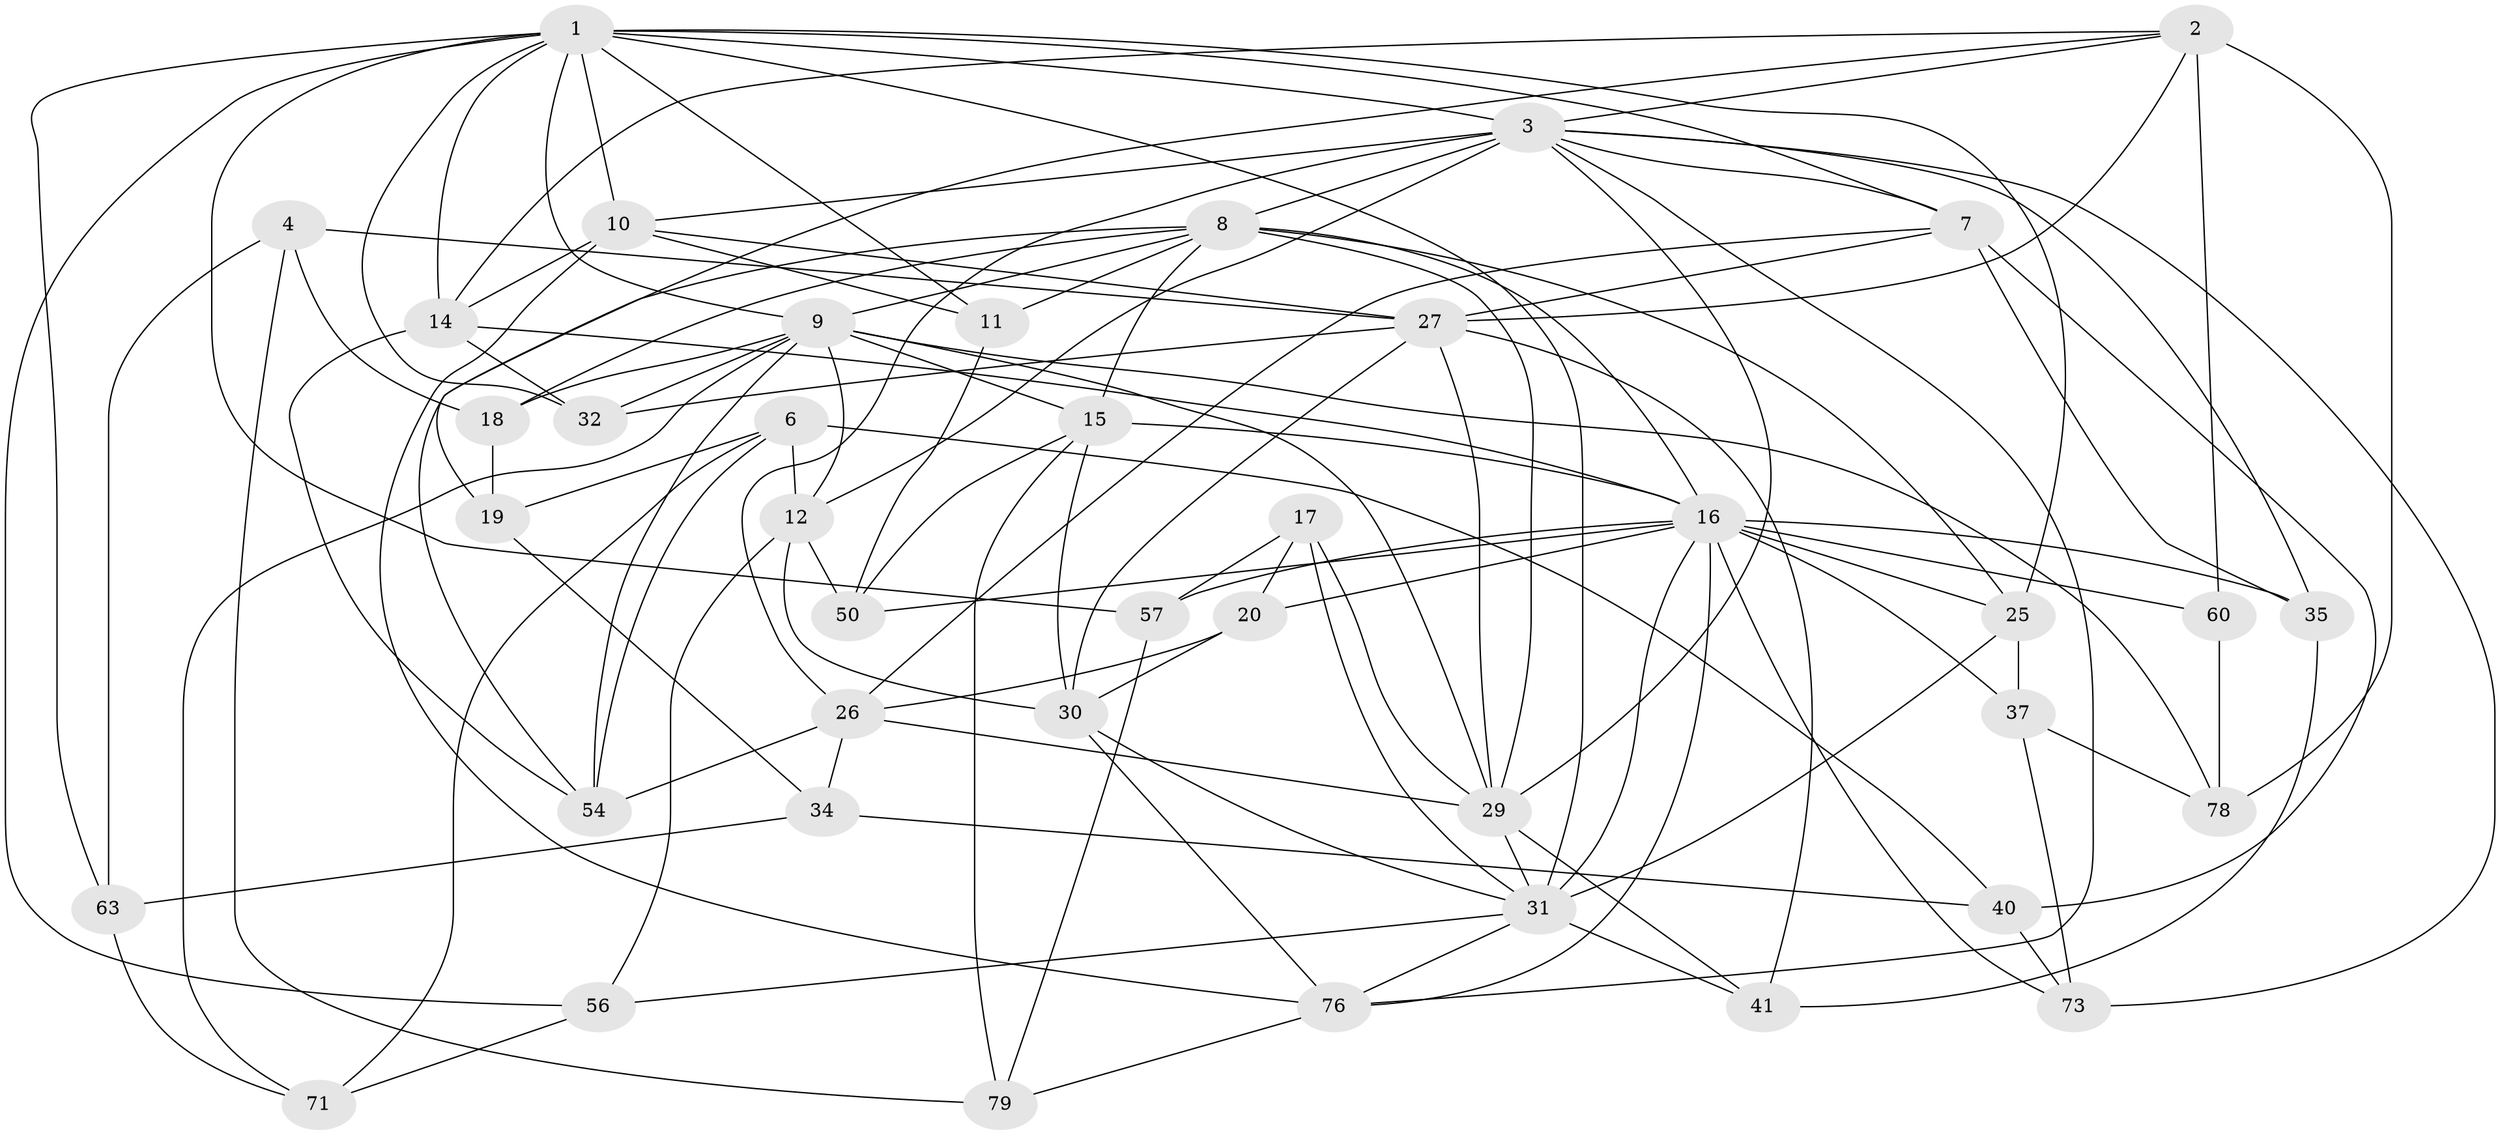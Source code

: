 // original degree distribution, {4: 1.0}
// Generated by graph-tools (version 1.1) at 2025/16/03/09/25 04:16:35]
// undirected, 41 vertices, 116 edges
graph export_dot {
graph [start="1"]
  node [color=gray90,style=filled];
  1 [super="+39+52+70"];
  2 [super="+28"];
  3 [super="+5+38"];
  4;
  6 [super="+21"];
  7 [super="+68"];
  8 [super="+59+46"];
  9 [super="+47+24"];
  10 [super="+13"];
  11;
  12 [super="+48"];
  14 [super="+49"];
  15 [super="+23"];
  16 [super="+22+72+33"];
  17;
  18;
  19;
  20;
  25 [super="+64"];
  26 [super="+62"];
  27 [super="+45+36"];
  29 [super="+66+51"];
  30 [super="+58"];
  31 [super="+77+61"];
  32;
  34;
  35;
  37;
  40;
  41;
  50;
  54 [super="+75"];
  56;
  57;
  60;
  63;
  71;
  73;
  76 [super="+81"];
  78;
  79;
  1 -- 11;
  1 -- 32;
  1 -- 56;
  1 -- 9;
  1 -- 25;
  1 -- 10;
  1 -- 63;
  1 -- 31;
  1 -- 7;
  1 -- 3;
  1 -- 14;
  1 -- 57;
  2 -- 60;
  2 -- 27 [weight=3];
  2 -- 3;
  2 -- 19;
  2 -- 78;
  2 -- 14;
  3 -- 73;
  3 -- 76;
  3 -- 12;
  3 -- 26;
  3 -- 29;
  3 -- 10;
  3 -- 35;
  3 -- 7;
  3 -- 8 [weight=2];
  4 -- 18;
  4 -- 63;
  4 -- 79;
  4 -- 27;
  6 -- 40;
  6 -- 71;
  6 -- 19;
  6 -- 54 [weight=2];
  6 -- 12;
  7 -- 26;
  7 -- 40;
  7 -- 35;
  7 -- 27;
  8 -- 29;
  8 -- 54;
  8 -- 16;
  8 -- 18;
  8 -- 9;
  8 -- 11;
  8 -- 25;
  8 -- 15;
  9 -- 78;
  9 -- 15;
  9 -- 54;
  9 -- 32;
  9 -- 18;
  9 -- 71;
  9 -- 12;
  9 -- 29;
  10 -- 11;
  10 -- 14;
  10 -- 76;
  10 -- 27;
  11 -- 50;
  12 -- 50;
  12 -- 56;
  12 -- 30;
  14 -- 32;
  14 -- 54;
  14 -- 16;
  15 -- 50;
  15 -- 79;
  15 -- 16;
  15 -- 30;
  16 -- 76;
  16 -- 60 [weight=2];
  16 -- 25;
  16 -- 50;
  16 -- 20;
  16 -- 73;
  16 -- 35;
  16 -- 37;
  16 -- 57;
  16 -- 31;
  17 -- 20;
  17 -- 57;
  17 -- 29;
  17 -- 31;
  18 -- 19;
  19 -- 34;
  20 -- 30;
  20 -- 26;
  25 -- 37;
  25 -- 31 [weight=2];
  26 -- 34;
  26 -- 29;
  26 -- 54;
  27 -- 32;
  27 -- 29;
  27 -- 41;
  27 -- 30;
  29 -- 41;
  29 -- 31;
  30 -- 31;
  30 -- 76;
  31 -- 41;
  31 -- 56;
  31 -- 76;
  34 -- 63;
  34 -- 40;
  35 -- 41;
  37 -- 73;
  37 -- 78;
  40 -- 73;
  56 -- 71;
  57 -- 79;
  60 -- 78;
  63 -- 71;
  76 -- 79;
}
